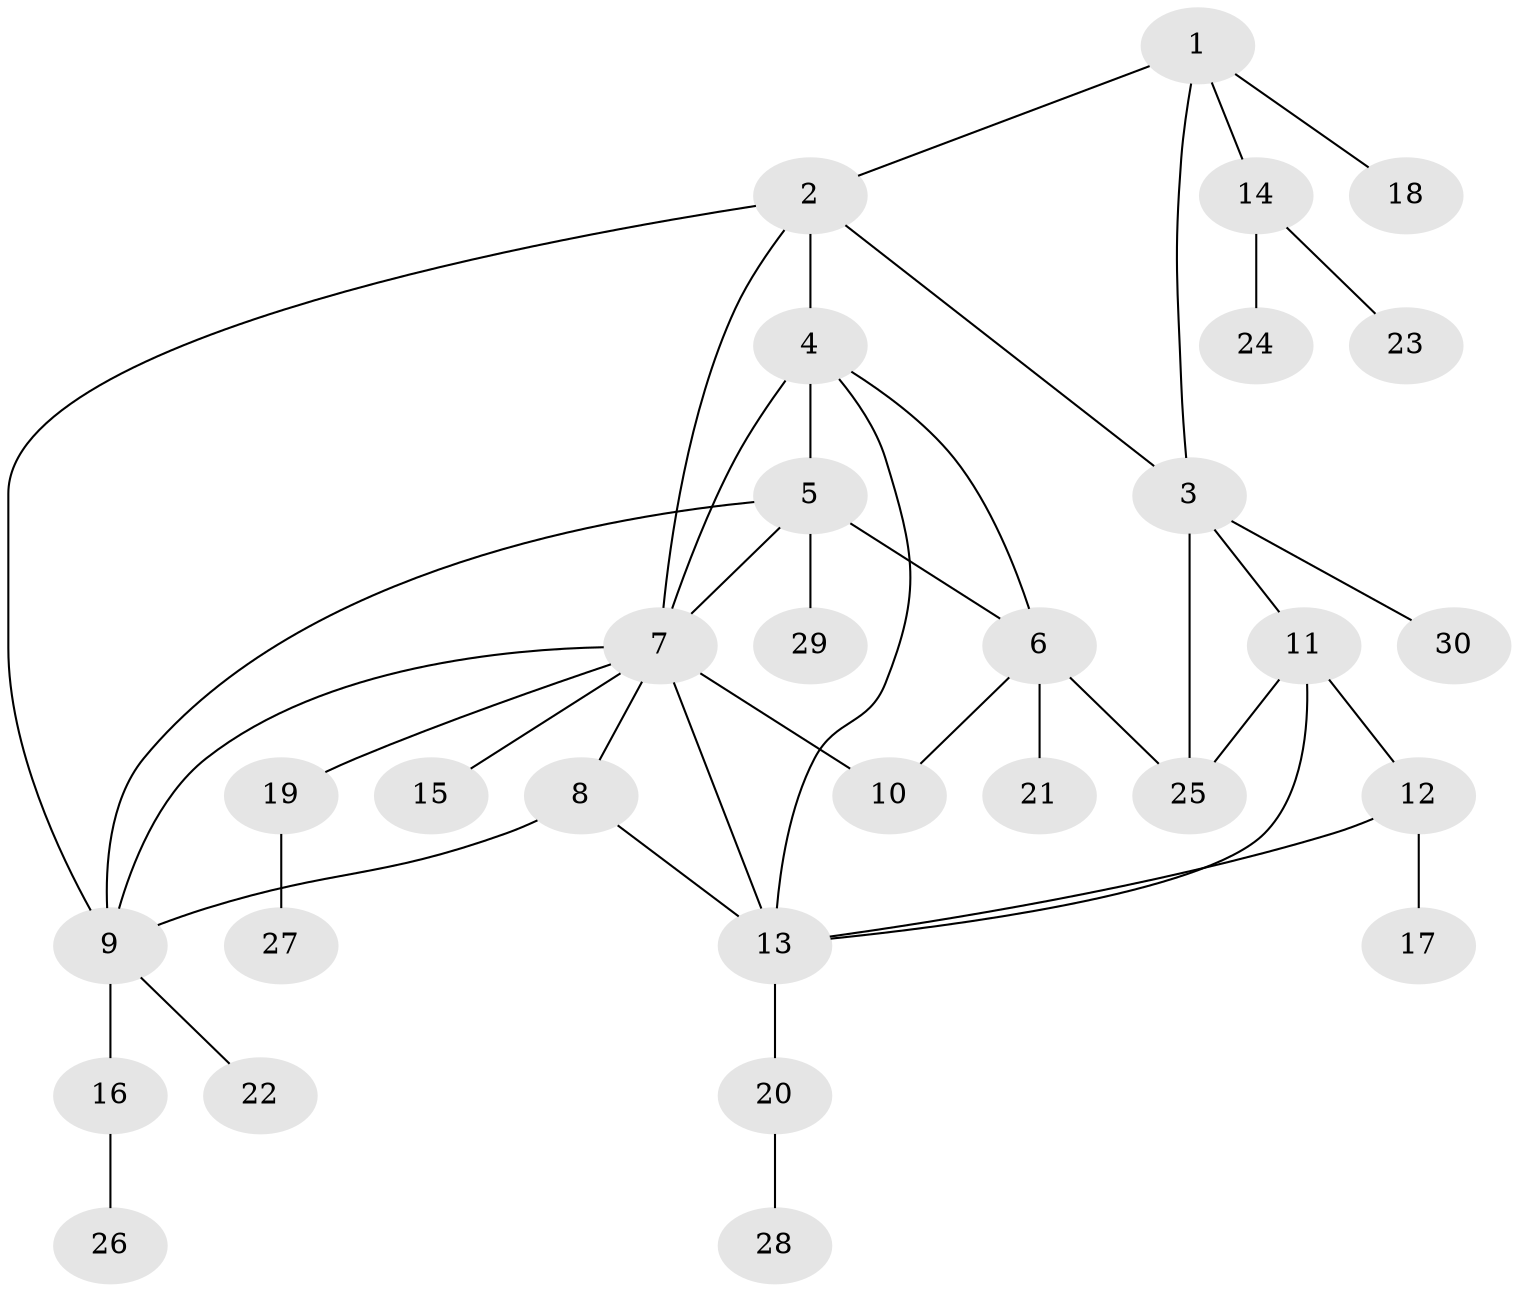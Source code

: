 // original degree distribution, {5: 0.043478260869565216, 6: 0.014492753623188406, 9: 0.057971014492753624, 7: 0.028985507246376812, 4: 0.057971014492753624, 8: 0.014492753623188406, 3: 0.043478260869565216, 2: 0.15942028985507245, 1: 0.5797101449275363}
// Generated by graph-tools (version 1.1) at 2025/52/03/04/25 22:52:42]
// undirected, 30 vertices, 43 edges
graph export_dot {
  node [color=gray90,style=filled];
  1;
  2;
  3;
  4;
  5;
  6;
  7;
  8;
  9;
  10;
  11;
  12;
  13;
  14;
  15;
  16;
  17;
  18;
  19;
  20;
  21;
  22;
  23;
  24;
  25;
  26;
  27;
  28;
  29;
  30;
  1 -- 2 [weight=1.0];
  1 -- 3 [weight=1.0];
  1 -- 14 [weight=1.0];
  1 -- 18 [weight=1.0];
  2 -- 3 [weight=1.0];
  2 -- 4 [weight=1.0];
  2 -- 7 [weight=1.0];
  2 -- 9 [weight=1.0];
  3 -- 11 [weight=1.0];
  3 -- 25 [weight=4.0];
  3 -- 30 [weight=1.0];
  4 -- 5 [weight=2.0];
  4 -- 6 [weight=1.0];
  4 -- 7 [weight=1.0];
  4 -- 13 [weight=1.0];
  5 -- 6 [weight=1.0];
  5 -- 7 [weight=1.0];
  5 -- 9 [weight=1.0];
  5 -- 29 [weight=1.0];
  6 -- 10 [weight=1.0];
  6 -- 21 [weight=4.0];
  6 -- 25 [weight=1.0];
  7 -- 8 [weight=1.0];
  7 -- 9 [weight=1.0];
  7 -- 10 [weight=7.0];
  7 -- 13 [weight=1.0];
  7 -- 15 [weight=1.0];
  7 -- 19 [weight=1.0];
  8 -- 9 [weight=1.0];
  8 -- 13 [weight=1.0];
  9 -- 16 [weight=2.0];
  9 -- 22 [weight=1.0];
  11 -- 12 [weight=1.0];
  11 -- 13 [weight=1.0];
  11 -- 25 [weight=1.0];
  12 -- 13 [weight=1.0];
  12 -- 17 [weight=6.0];
  13 -- 20 [weight=1.0];
  14 -- 23 [weight=1.0];
  14 -- 24 [weight=1.0];
  16 -- 26 [weight=1.0];
  19 -- 27 [weight=1.0];
  20 -- 28 [weight=1.0];
}
